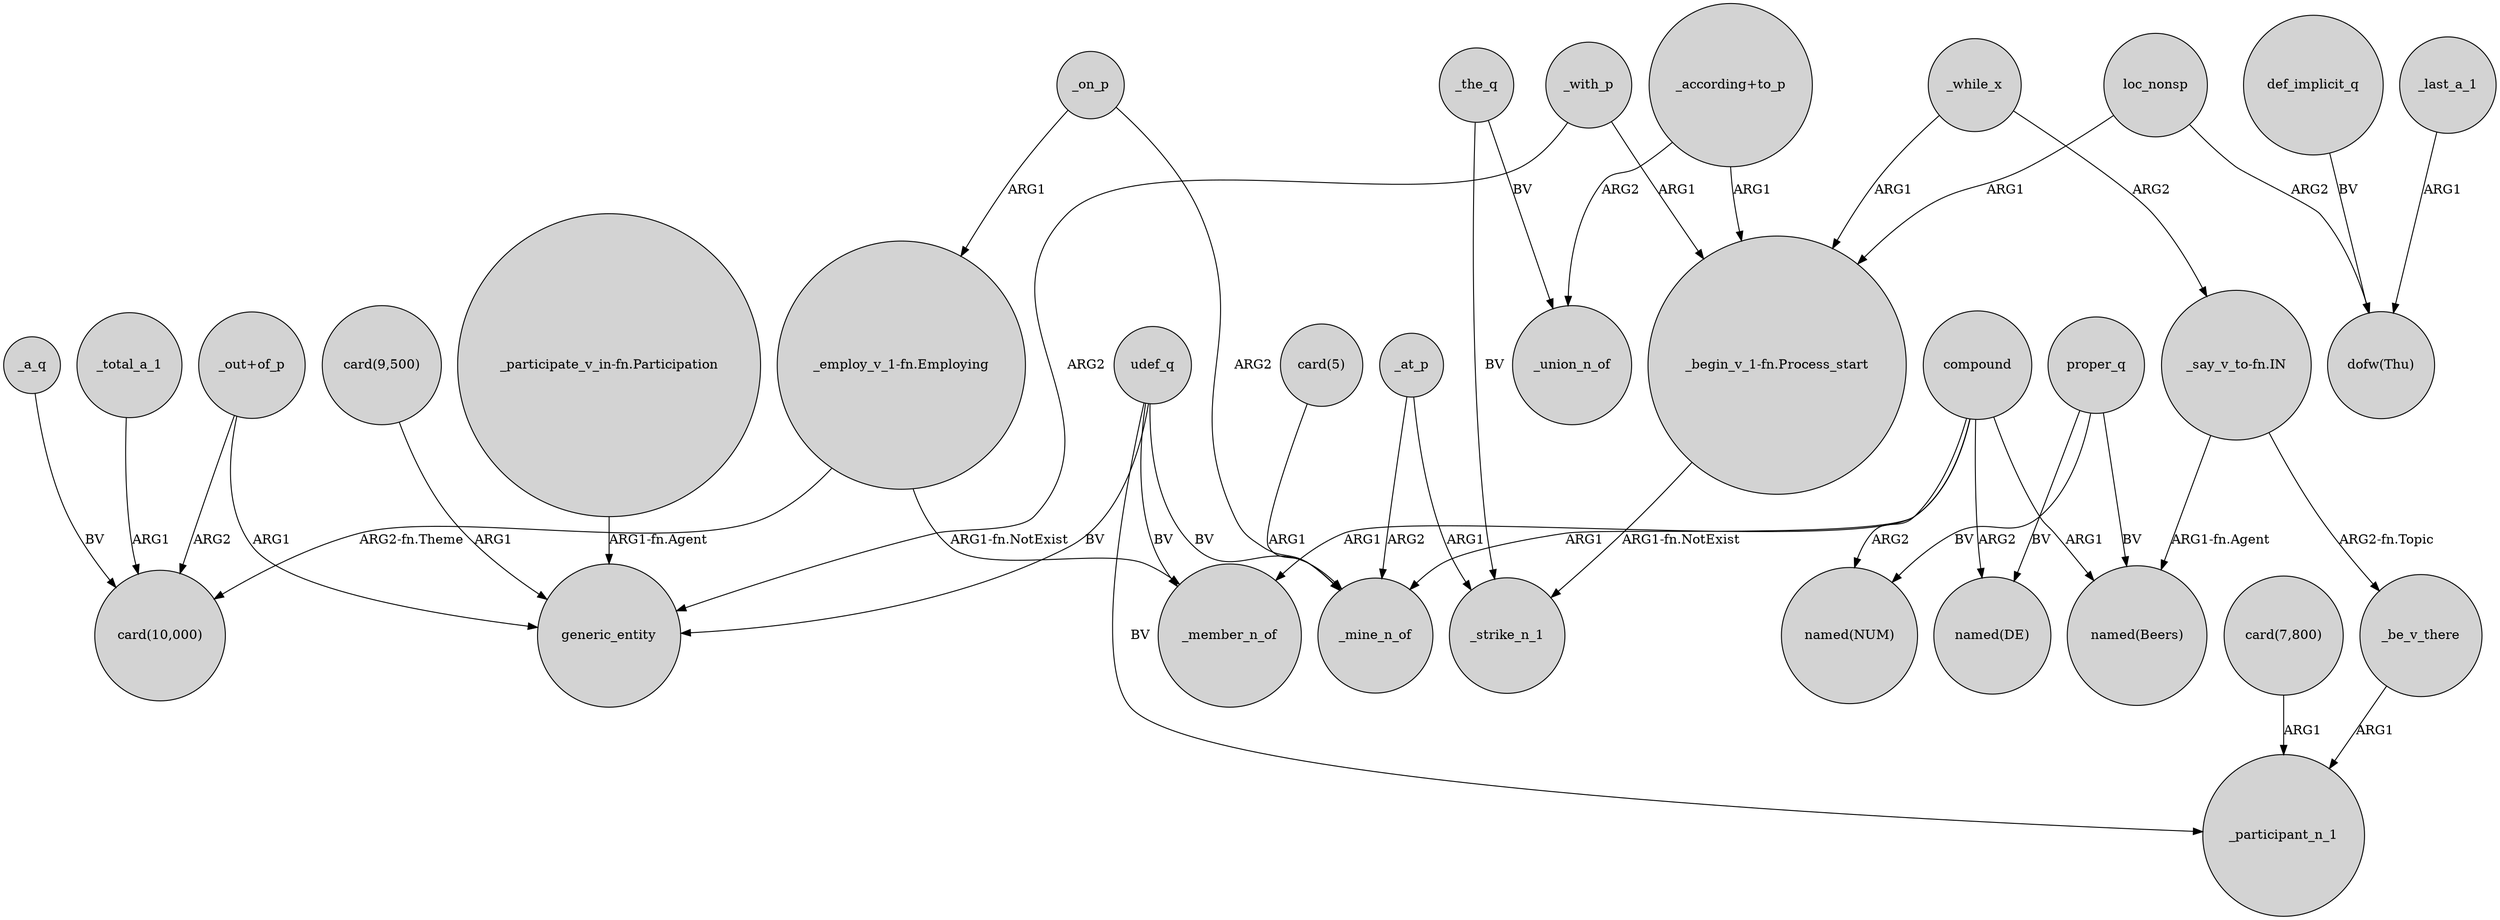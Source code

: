digraph {
	node [shape=circle style=filled]
	"card(9,500)" -> generic_entity [label=ARG1]
	"_out+of_p" -> generic_entity [label=ARG1]
	_at_p -> _mine_n_of [label=ARG2]
	udef_q -> generic_entity [label=BV]
	udef_q -> _participant_n_1 [label=BV]
	"card(7,800)" -> _participant_n_1 [label=ARG1]
	compound -> "named(NUM)" [label=ARG2]
	_on_p -> _mine_n_of [label=ARG2]
	"_according+to_p" -> _union_n_of [label=ARG2]
	_with_p -> generic_entity [label=ARG2]
	_a_q -> "card(10,000)" [label=BV]
	"_employ_v_1-fn.Employing" -> _member_n_of [label="ARG1-fn.NotExist"]
	_the_q -> _strike_n_1 [label=BV]
	_on_p -> "_employ_v_1-fn.Employing" [label=ARG1]
	proper_q -> "named(Beers)" [label=BV]
	_the_q -> _union_n_of [label=BV]
	"_participate_v_in-fn.Participation" -> generic_entity [label="ARG1-fn.Agent"]
	_last_a_1 -> "dofw(Thu)" [label=ARG1]
	"_according+to_p" -> "_begin_v_1-fn.Process_start" [label=ARG1]
	compound -> "named(DE)" [label=ARG2]
	_while_x -> "_begin_v_1-fn.Process_start" [label=ARG1]
	_with_p -> "_begin_v_1-fn.Process_start" [label=ARG1]
	_total_a_1 -> "card(10,000)" [label=ARG1]
	def_implicit_q -> "dofw(Thu)" [label=BV]
	"_out+of_p" -> "card(10,000)" [label=ARG2]
	_at_p -> _strike_n_1 [label=ARG1]
	proper_q -> "named(DE)" [label=BV]
	"_employ_v_1-fn.Employing" -> "card(10,000)" [label="ARG2-fn.Theme"]
	"_begin_v_1-fn.Process_start" -> _strike_n_1 [label="ARG1-fn.NotExist"]
	udef_q -> _mine_n_of [label=BV]
	"card(5)" -> _mine_n_of [label=ARG1]
	udef_q -> _member_n_of [label=BV]
	_while_x -> "_say_v_to-fn.IN" [label=ARG2]
	compound -> _mine_n_of [label=ARG1]
	"_say_v_to-fn.IN" -> "named(Beers)" [label="ARG1-fn.Agent"]
	loc_nonsp -> "dofw(Thu)" [label=ARG2]
	"_say_v_to-fn.IN" -> _be_v_there [label="ARG2-fn.Topic"]
	proper_q -> "named(NUM)" [label=BV]
	compound -> "named(Beers)" [label=ARG1]
	loc_nonsp -> "_begin_v_1-fn.Process_start" [label=ARG1]
	_be_v_there -> _participant_n_1 [label=ARG1]
	compound -> _member_n_of [label=ARG1]
}

